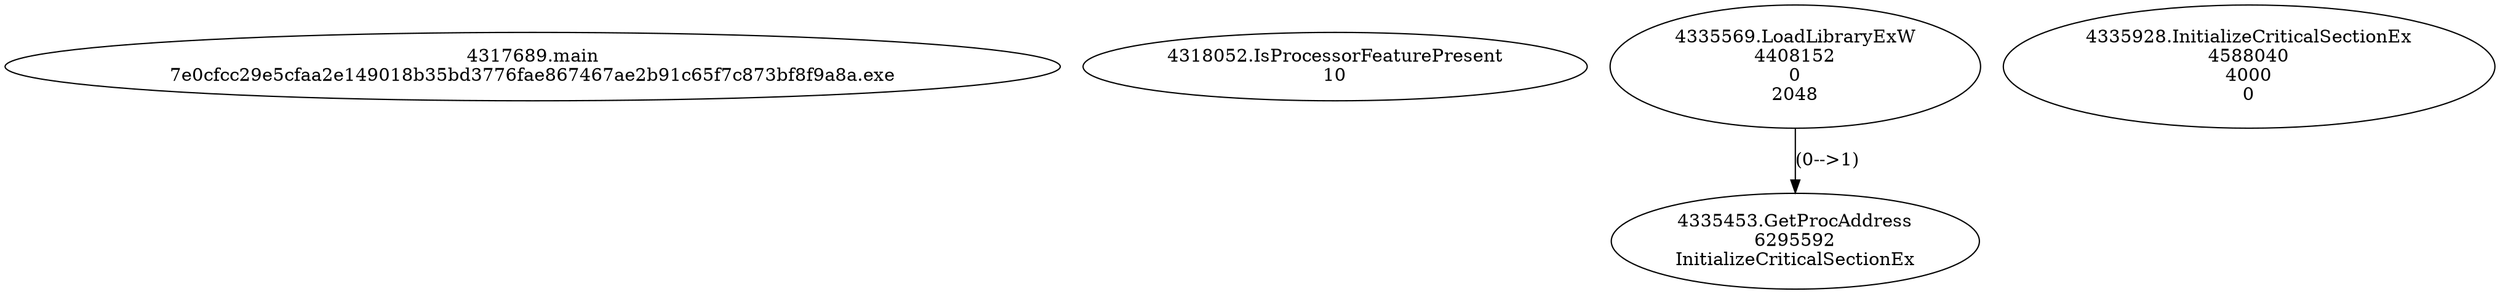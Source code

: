 // Global SCDG with merge call
digraph {
	0 [label="4317689.main
7e0cfcc29e5cfaa2e149018b35bd3776fae867467ae2b91c65f7c873bf8f9a8a.exe"]
	1 [label="4318052.IsProcessorFeaturePresent
10"]
	2 [label="4335569.LoadLibraryExW
4408152
0
2048"]
	3 [label="4335453.GetProcAddress
6295592
InitializeCriticalSectionEx"]
	2 -> 3 [label="(0-->1)"]
	4 [label="4335928.InitializeCriticalSectionEx
4588040
4000
0"]
}
